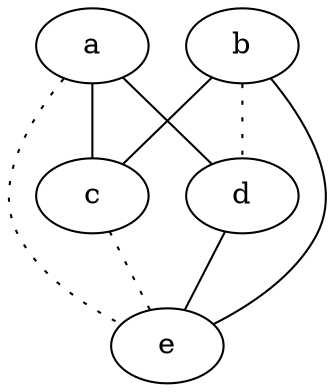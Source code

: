 graph {
a -- c;
a -- d;
a -- e [style=dotted];
b -- c;
b -- d [style=dotted];
b -- e;
c -- e [style=dotted];
d -- e;
}
